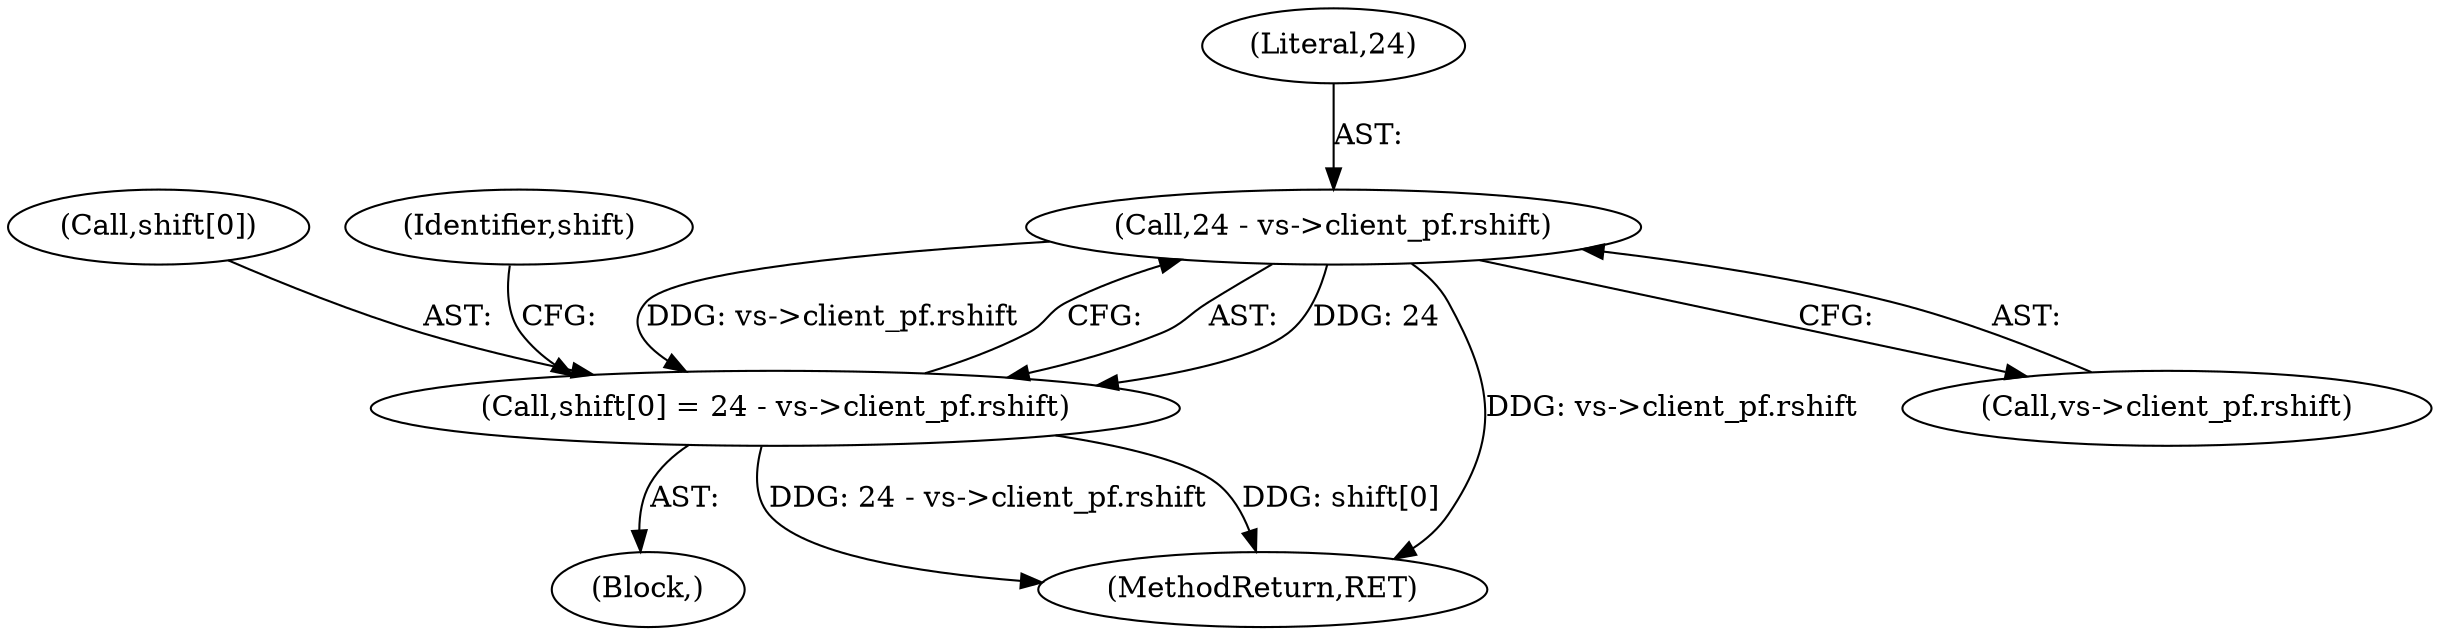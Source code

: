 digraph "0_qemu_9f64916da20eea67121d544698676295bbb105a7_7@pointer" {
"1000175" [label="(Call,24 - vs->client_pf.rshift)"];
"1000171" [label="(Call,shift[0] = 24 - vs->client_pf.rshift)"];
"1000351" [label="(MethodReturn,RET)"];
"1000175" [label="(Call,24 - vs->client_pf.rshift)"];
"1000177" [label="(Call,vs->client_pf.rshift)"];
"1000176" [label="(Literal,24)"];
"1000171" [label="(Call,shift[0] = 24 - vs->client_pf.rshift)"];
"1000172" [label="(Call,shift[0])"];
"1000184" [label="(Identifier,shift)"];
"1000170" [label="(Block,)"];
"1000175" -> "1000171"  [label="AST: "];
"1000175" -> "1000177"  [label="CFG: "];
"1000176" -> "1000175"  [label="AST: "];
"1000177" -> "1000175"  [label="AST: "];
"1000171" -> "1000175"  [label="CFG: "];
"1000175" -> "1000351"  [label="DDG: vs->client_pf.rshift"];
"1000175" -> "1000171"  [label="DDG: 24"];
"1000175" -> "1000171"  [label="DDG: vs->client_pf.rshift"];
"1000171" -> "1000170"  [label="AST: "];
"1000172" -> "1000171"  [label="AST: "];
"1000184" -> "1000171"  [label="CFG: "];
"1000171" -> "1000351"  [label="DDG: shift[0]"];
"1000171" -> "1000351"  [label="DDG: 24 - vs->client_pf.rshift"];
}
